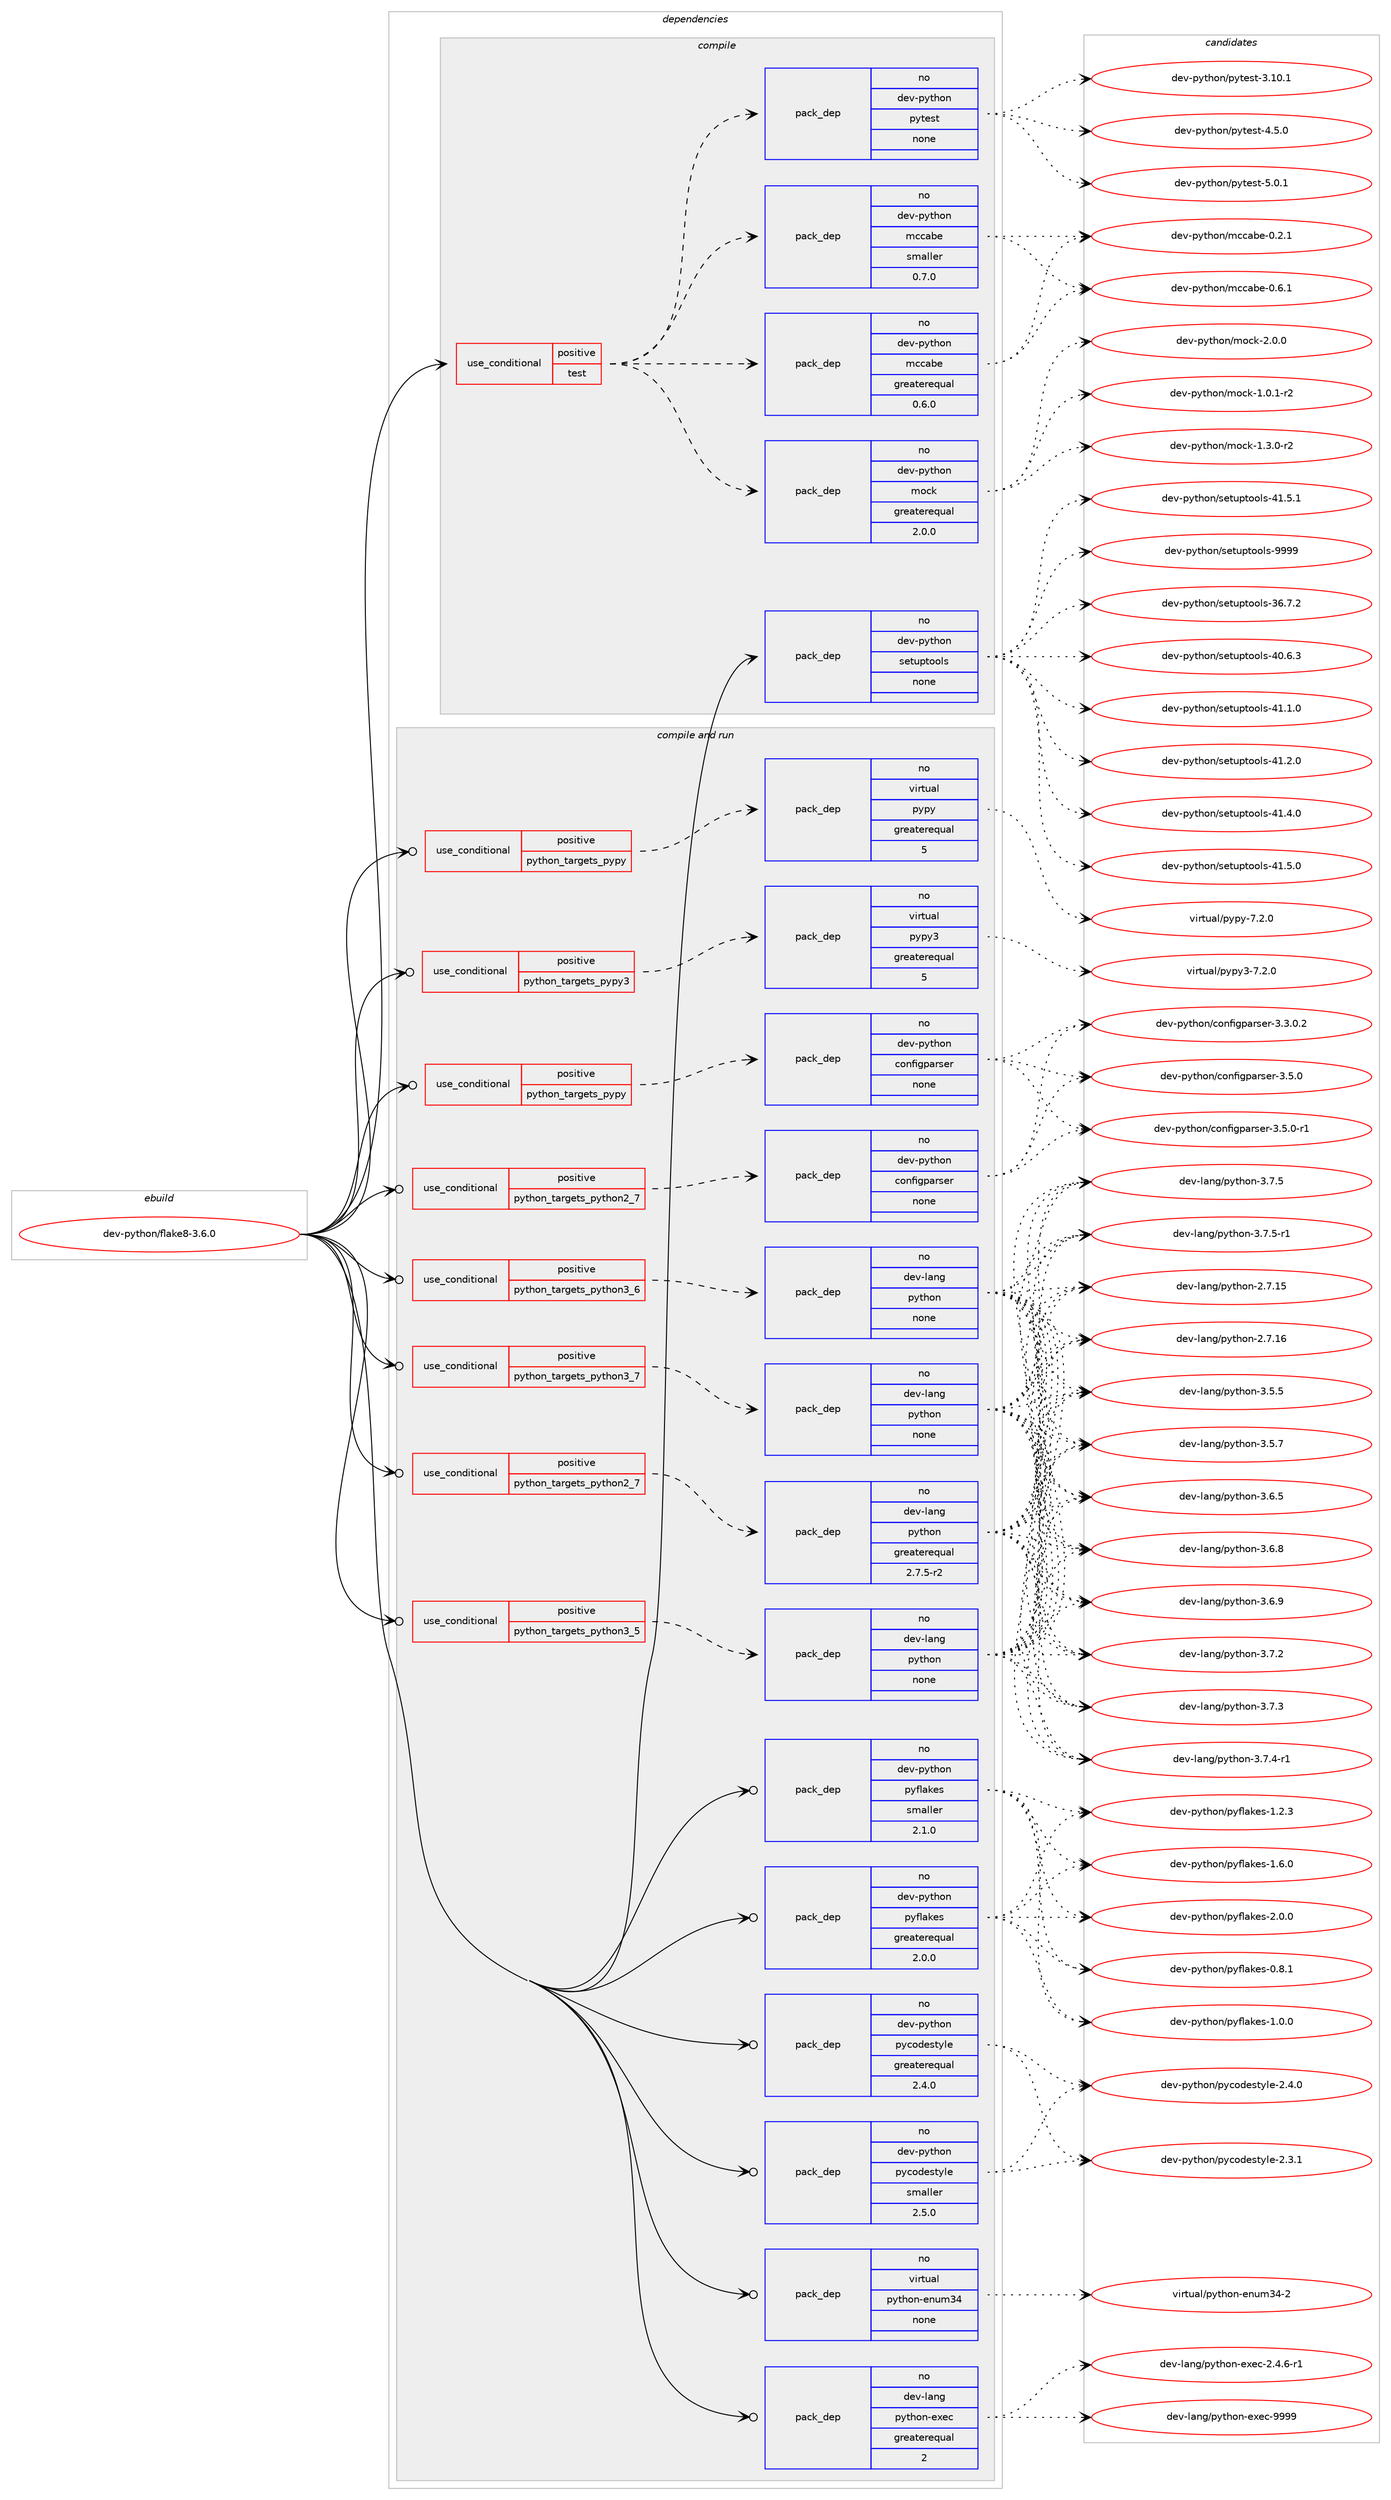 digraph prolog {

# *************
# Graph options
# *************

newrank=true;
concentrate=true;
compound=true;
graph [rankdir=LR,fontname=Helvetica,fontsize=10,ranksep=1.5];#, ranksep=2.5, nodesep=0.2];
edge  [arrowhead=vee];
node  [fontname=Helvetica,fontsize=10];

# **********
# The ebuild
# **********

subgraph cluster_leftcol {
color=gray;
rank=same;
label=<<i>ebuild</i>>;
id [label="dev-python/flake8-3.6.0", color=red, width=4, href="../dev-python/flake8-3.6.0.svg"];
}

# ****************
# The dependencies
# ****************

subgraph cluster_midcol {
color=gray;
label=<<i>dependencies</i>>;
subgraph cluster_compile {
fillcolor="#eeeeee";
style=filled;
label=<<i>compile</i>>;
subgraph cond139324 {
dependency604419 [label=<<TABLE BORDER="0" CELLBORDER="1" CELLSPACING="0" CELLPADDING="4"><TR><TD ROWSPAN="3" CELLPADDING="10">use_conditional</TD></TR><TR><TD>positive</TD></TR><TR><TD>test</TD></TR></TABLE>>, shape=none, color=red];
subgraph pack453298 {
dependency604420 [label=<<TABLE BORDER="0" CELLBORDER="1" CELLSPACING="0" CELLPADDING="4" WIDTH="220"><TR><TD ROWSPAN="6" CELLPADDING="30">pack_dep</TD></TR><TR><TD WIDTH="110">no</TD></TR><TR><TD>dev-python</TD></TR><TR><TD>mccabe</TD></TR><TR><TD>greaterequal</TD></TR><TR><TD>0.6.0</TD></TR></TABLE>>, shape=none, color=blue];
}
dependency604419:e -> dependency604420:w [weight=20,style="dashed",arrowhead="vee"];
subgraph pack453299 {
dependency604421 [label=<<TABLE BORDER="0" CELLBORDER="1" CELLSPACING="0" CELLPADDING="4" WIDTH="220"><TR><TD ROWSPAN="6" CELLPADDING="30">pack_dep</TD></TR><TR><TD WIDTH="110">no</TD></TR><TR><TD>dev-python</TD></TR><TR><TD>mccabe</TD></TR><TR><TD>smaller</TD></TR><TR><TD>0.7.0</TD></TR></TABLE>>, shape=none, color=blue];
}
dependency604419:e -> dependency604421:w [weight=20,style="dashed",arrowhead="vee"];
subgraph pack453300 {
dependency604422 [label=<<TABLE BORDER="0" CELLBORDER="1" CELLSPACING="0" CELLPADDING="4" WIDTH="220"><TR><TD ROWSPAN="6" CELLPADDING="30">pack_dep</TD></TR><TR><TD WIDTH="110">no</TD></TR><TR><TD>dev-python</TD></TR><TR><TD>pytest</TD></TR><TR><TD>none</TD></TR><TR><TD></TD></TR></TABLE>>, shape=none, color=blue];
}
dependency604419:e -> dependency604422:w [weight=20,style="dashed",arrowhead="vee"];
subgraph pack453301 {
dependency604423 [label=<<TABLE BORDER="0" CELLBORDER="1" CELLSPACING="0" CELLPADDING="4" WIDTH="220"><TR><TD ROWSPAN="6" CELLPADDING="30">pack_dep</TD></TR><TR><TD WIDTH="110">no</TD></TR><TR><TD>dev-python</TD></TR><TR><TD>mock</TD></TR><TR><TD>greaterequal</TD></TR><TR><TD>2.0.0</TD></TR></TABLE>>, shape=none, color=blue];
}
dependency604419:e -> dependency604423:w [weight=20,style="dashed",arrowhead="vee"];
}
id:e -> dependency604419:w [weight=20,style="solid",arrowhead="vee"];
subgraph pack453302 {
dependency604424 [label=<<TABLE BORDER="0" CELLBORDER="1" CELLSPACING="0" CELLPADDING="4" WIDTH="220"><TR><TD ROWSPAN="6" CELLPADDING="30">pack_dep</TD></TR><TR><TD WIDTH="110">no</TD></TR><TR><TD>dev-python</TD></TR><TR><TD>setuptools</TD></TR><TR><TD>none</TD></TR><TR><TD></TD></TR></TABLE>>, shape=none, color=blue];
}
id:e -> dependency604424:w [weight=20,style="solid",arrowhead="vee"];
}
subgraph cluster_compileandrun {
fillcolor="#eeeeee";
style=filled;
label=<<i>compile and run</i>>;
subgraph cond139325 {
dependency604425 [label=<<TABLE BORDER="0" CELLBORDER="1" CELLSPACING="0" CELLPADDING="4"><TR><TD ROWSPAN="3" CELLPADDING="10">use_conditional</TD></TR><TR><TD>positive</TD></TR><TR><TD>python_targets_pypy</TD></TR></TABLE>>, shape=none, color=red];
subgraph pack453303 {
dependency604426 [label=<<TABLE BORDER="0" CELLBORDER="1" CELLSPACING="0" CELLPADDING="4" WIDTH="220"><TR><TD ROWSPAN="6" CELLPADDING="30">pack_dep</TD></TR><TR><TD WIDTH="110">no</TD></TR><TR><TD>dev-python</TD></TR><TR><TD>configparser</TD></TR><TR><TD>none</TD></TR><TR><TD></TD></TR></TABLE>>, shape=none, color=blue];
}
dependency604425:e -> dependency604426:w [weight=20,style="dashed",arrowhead="vee"];
}
id:e -> dependency604425:w [weight=20,style="solid",arrowhead="odotvee"];
subgraph cond139326 {
dependency604427 [label=<<TABLE BORDER="0" CELLBORDER="1" CELLSPACING="0" CELLPADDING="4"><TR><TD ROWSPAN="3" CELLPADDING="10">use_conditional</TD></TR><TR><TD>positive</TD></TR><TR><TD>python_targets_pypy</TD></TR></TABLE>>, shape=none, color=red];
subgraph pack453304 {
dependency604428 [label=<<TABLE BORDER="0" CELLBORDER="1" CELLSPACING="0" CELLPADDING="4" WIDTH="220"><TR><TD ROWSPAN="6" CELLPADDING="30">pack_dep</TD></TR><TR><TD WIDTH="110">no</TD></TR><TR><TD>virtual</TD></TR><TR><TD>pypy</TD></TR><TR><TD>greaterequal</TD></TR><TR><TD>5</TD></TR></TABLE>>, shape=none, color=blue];
}
dependency604427:e -> dependency604428:w [weight=20,style="dashed",arrowhead="vee"];
}
id:e -> dependency604427:w [weight=20,style="solid",arrowhead="odotvee"];
subgraph cond139327 {
dependency604429 [label=<<TABLE BORDER="0" CELLBORDER="1" CELLSPACING="0" CELLPADDING="4"><TR><TD ROWSPAN="3" CELLPADDING="10">use_conditional</TD></TR><TR><TD>positive</TD></TR><TR><TD>python_targets_pypy3</TD></TR></TABLE>>, shape=none, color=red];
subgraph pack453305 {
dependency604430 [label=<<TABLE BORDER="0" CELLBORDER="1" CELLSPACING="0" CELLPADDING="4" WIDTH="220"><TR><TD ROWSPAN="6" CELLPADDING="30">pack_dep</TD></TR><TR><TD WIDTH="110">no</TD></TR><TR><TD>virtual</TD></TR><TR><TD>pypy3</TD></TR><TR><TD>greaterequal</TD></TR><TR><TD>5</TD></TR></TABLE>>, shape=none, color=blue];
}
dependency604429:e -> dependency604430:w [weight=20,style="dashed",arrowhead="vee"];
}
id:e -> dependency604429:w [weight=20,style="solid",arrowhead="odotvee"];
subgraph cond139328 {
dependency604431 [label=<<TABLE BORDER="0" CELLBORDER="1" CELLSPACING="0" CELLPADDING="4"><TR><TD ROWSPAN="3" CELLPADDING="10">use_conditional</TD></TR><TR><TD>positive</TD></TR><TR><TD>python_targets_python2_7</TD></TR></TABLE>>, shape=none, color=red];
subgraph pack453306 {
dependency604432 [label=<<TABLE BORDER="0" CELLBORDER="1" CELLSPACING="0" CELLPADDING="4" WIDTH="220"><TR><TD ROWSPAN="6" CELLPADDING="30">pack_dep</TD></TR><TR><TD WIDTH="110">no</TD></TR><TR><TD>dev-lang</TD></TR><TR><TD>python</TD></TR><TR><TD>greaterequal</TD></TR><TR><TD>2.7.5-r2</TD></TR></TABLE>>, shape=none, color=blue];
}
dependency604431:e -> dependency604432:w [weight=20,style="dashed",arrowhead="vee"];
}
id:e -> dependency604431:w [weight=20,style="solid",arrowhead="odotvee"];
subgraph cond139329 {
dependency604433 [label=<<TABLE BORDER="0" CELLBORDER="1" CELLSPACING="0" CELLPADDING="4"><TR><TD ROWSPAN="3" CELLPADDING="10">use_conditional</TD></TR><TR><TD>positive</TD></TR><TR><TD>python_targets_python2_7</TD></TR></TABLE>>, shape=none, color=red];
subgraph pack453307 {
dependency604434 [label=<<TABLE BORDER="0" CELLBORDER="1" CELLSPACING="0" CELLPADDING="4" WIDTH="220"><TR><TD ROWSPAN="6" CELLPADDING="30">pack_dep</TD></TR><TR><TD WIDTH="110">no</TD></TR><TR><TD>dev-python</TD></TR><TR><TD>configparser</TD></TR><TR><TD>none</TD></TR><TR><TD></TD></TR></TABLE>>, shape=none, color=blue];
}
dependency604433:e -> dependency604434:w [weight=20,style="dashed",arrowhead="vee"];
}
id:e -> dependency604433:w [weight=20,style="solid",arrowhead="odotvee"];
subgraph cond139330 {
dependency604435 [label=<<TABLE BORDER="0" CELLBORDER="1" CELLSPACING="0" CELLPADDING="4"><TR><TD ROWSPAN="3" CELLPADDING="10">use_conditional</TD></TR><TR><TD>positive</TD></TR><TR><TD>python_targets_python3_5</TD></TR></TABLE>>, shape=none, color=red];
subgraph pack453308 {
dependency604436 [label=<<TABLE BORDER="0" CELLBORDER="1" CELLSPACING="0" CELLPADDING="4" WIDTH="220"><TR><TD ROWSPAN="6" CELLPADDING="30">pack_dep</TD></TR><TR><TD WIDTH="110">no</TD></TR><TR><TD>dev-lang</TD></TR><TR><TD>python</TD></TR><TR><TD>none</TD></TR><TR><TD></TD></TR></TABLE>>, shape=none, color=blue];
}
dependency604435:e -> dependency604436:w [weight=20,style="dashed",arrowhead="vee"];
}
id:e -> dependency604435:w [weight=20,style="solid",arrowhead="odotvee"];
subgraph cond139331 {
dependency604437 [label=<<TABLE BORDER="0" CELLBORDER="1" CELLSPACING="0" CELLPADDING="4"><TR><TD ROWSPAN="3" CELLPADDING="10">use_conditional</TD></TR><TR><TD>positive</TD></TR><TR><TD>python_targets_python3_6</TD></TR></TABLE>>, shape=none, color=red];
subgraph pack453309 {
dependency604438 [label=<<TABLE BORDER="0" CELLBORDER="1" CELLSPACING="0" CELLPADDING="4" WIDTH="220"><TR><TD ROWSPAN="6" CELLPADDING="30">pack_dep</TD></TR><TR><TD WIDTH="110">no</TD></TR><TR><TD>dev-lang</TD></TR><TR><TD>python</TD></TR><TR><TD>none</TD></TR><TR><TD></TD></TR></TABLE>>, shape=none, color=blue];
}
dependency604437:e -> dependency604438:w [weight=20,style="dashed",arrowhead="vee"];
}
id:e -> dependency604437:w [weight=20,style="solid",arrowhead="odotvee"];
subgraph cond139332 {
dependency604439 [label=<<TABLE BORDER="0" CELLBORDER="1" CELLSPACING="0" CELLPADDING="4"><TR><TD ROWSPAN="3" CELLPADDING="10">use_conditional</TD></TR><TR><TD>positive</TD></TR><TR><TD>python_targets_python3_7</TD></TR></TABLE>>, shape=none, color=red];
subgraph pack453310 {
dependency604440 [label=<<TABLE BORDER="0" CELLBORDER="1" CELLSPACING="0" CELLPADDING="4" WIDTH="220"><TR><TD ROWSPAN="6" CELLPADDING="30">pack_dep</TD></TR><TR><TD WIDTH="110">no</TD></TR><TR><TD>dev-lang</TD></TR><TR><TD>python</TD></TR><TR><TD>none</TD></TR><TR><TD></TD></TR></TABLE>>, shape=none, color=blue];
}
dependency604439:e -> dependency604440:w [weight=20,style="dashed",arrowhead="vee"];
}
id:e -> dependency604439:w [weight=20,style="solid",arrowhead="odotvee"];
subgraph pack453311 {
dependency604441 [label=<<TABLE BORDER="0" CELLBORDER="1" CELLSPACING="0" CELLPADDING="4" WIDTH="220"><TR><TD ROWSPAN="6" CELLPADDING="30">pack_dep</TD></TR><TR><TD WIDTH="110">no</TD></TR><TR><TD>dev-lang</TD></TR><TR><TD>python-exec</TD></TR><TR><TD>greaterequal</TD></TR><TR><TD>2</TD></TR></TABLE>>, shape=none, color=blue];
}
id:e -> dependency604441:w [weight=20,style="solid",arrowhead="odotvee"];
subgraph pack453312 {
dependency604442 [label=<<TABLE BORDER="0" CELLBORDER="1" CELLSPACING="0" CELLPADDING="4" WIDTH="220"><TR><TD ROWSPAN="6" CELLPADDING="30">pack_dep</TD></TR><TR><TD WIDTH="110">no</TD></TR><TR><TD>dev-python</TD></TR><TR><TD>pycodestyle</TD></TR><TR><TD>greaterequal</TD></TR><TR><TD>2.4.0</TD></TR></TABLE>>, shape=none, color=blue];
}
id:e -> dependency604442:w [weight=20,style="solid",arrowhead="odotvee"];
subgraph pack453313 {
dependency604443 [label=<<TABLE BORDER="0" CELLBORDER="1" CELLSPACING="0" CELLPADDING="4" WIDTH="220"><TR><TD ROWSPAN="6" CELLPADDING="30">pack_dep</TD></TR><TR><TD WIDTH="110">no</TD></TR><TR><TD>dev-python</TD></TR><TR><TD>pycodestyle</TD></TR><TR><TD>smaller</TD></TR><TR><TD>2.5.0</TD></TR></TABLE>>, shape=none, color=blue];
}
id:e -> dependency604443:w [weight=20,style="solid",arrowhead="odotvee"];
subgraph pack453314 {
dependency604444 [label=<<TABLE BORDER="0" CELLBORDER="1" CELLSPACING="0" CELLPADDING="4" WIDTH="220"><TR><TD ROWSPAN="6" CELLPADDING="30">pack_dep</TD></TR><TR><TD WIDTH="110">no</TD></TR><TR><TD>dev-python</TD></TR><TR><TD>pyflakes</TD></TR><TR><TD>greaterequal</TD></TR><TR><TD>2.0.0</TD></TR></TABLE>>, shape=none, color=blue];
}
id:e -> dependency604444:w [weight=20,style="solid",arrowhead="odotvee"];
subgraph pack453315 {
dependency604445 [label=<<TABLE BORDER="0" CELLBORDER="1" CELLSPACING="0" CELLPADDING="4" WIDTH="220"><TR><TD ROWSPAN="6" CELLPADDING="30">pack_dep</TD></TR><TR><TD WIDTH="110">no</TD></TR><TR><TD>dev-python</TD></TR><TR><TD>pyflakes</TD></TR><TR><TD>smaller</TD></TR><TR><TD>2.1.0</TD></TR></TABLE>>, shape=none, color=blue];
}
id:e -> dependency604445:w [weight=20,style="solid",arrowhead="odotvee"];
subgraph pack453316 {
dependency604446 [label=<<TABLE BORDER="0" CELLBORDER="1" CELLSPACING="0" CELLPADDING="4" WIDTH="220"><TR><TD ROWSPAN="6" CELLPADDING="30">pack_dep</TD></TR><TR><TD WIDTH="110">no</TD></TR><TR><TD>virtual</TD></TR><TR><TD>python-enum34</TD></TR><TR><TD>none</TD></TR><TR><TD></TD></TR></TABLE>>, shape=none, color=blue];
}
id:e -> dependency604446:w [weight=20,style="solid",arrowhead="odotvee"];
}
subgraph cluster_run {
fillcolor="#eeeeee";
style=filled;
label=<<i>run</i>>;
}
}

# **************
# The candidates
# **************

subgraph cluster_choices {
rank=same;
color=gray;
label=<<i>candidates</i>>;

subgraph choice453298 {
color=black;
nodesep=1;
choice100101118451121211161041111104710999999798101454846504649 [label="dev-python/mccabe-0.2.1", color=red, width=4,href="../dev-python/mccabe-0.2.1.svg"];
choice100101118451121211161041111104710999999798101454846544649 [label="dev-python/mccabe-0.6.1", color=red, width=4,href="../dev-python/mccabe-0.6.1.svg"];
dependency604420:e -> choice100101118451121211161041111104710999999798101454846504649:w [style=dotted,weight="100"];
dependency604420:e -> choice100101118451121211161041111104710999999798101454846544649:w [style=dotted,weight="100"];
}
subgraph choice453299 {
color=black;
nodesep=1;
choice100101118451121211161041111104710999999798101454846504649 [label="dev-python/mccabe-0.2.1", color=red, width=4,href="../dev-python/mccabe-0.2.1.svg"];
choice100101118451121211161041111104710999999798101454846544649 [label="dev-python/mccabe-0.6.1", color=red, width=4,href="../dev-python/mccabe-0.6.1.svg"];
dependency604421:e -> choice100101118451121211161041111104710999999798101454846504649:w [style=dotted,weight="100"];
dependency604421:e -> choice100101118451121211161041111104710999999798101454846544649:w [style=dotted,weight="100"];
}
subgraph choice453300 {
color=black;
nodesep=1;
choice100101118451121211161041111104711212111610111511645514649484649 [label="dev-python/pytest-3.10.1", color=red, width=4,href="../dev-python/pytest-3.10.1.svg"];
choice1001011184511212111610411111047112121116101115116455246534648 [label="dev-python/pytest-4.5.0", color=red, width=4,href="../dev-python/pytest-4.5.0.svg"];
choice1001011184511212111610411111047112121116101115116455346484649 [label="dev-python/pytest-5.0.1", color=red, width=4,href="../dev-python/pytest-5.0.1.svg"];
dependency604422:e -> choice100101118451121211161041111104711212111610111511645514649484649:w [style=dotted,weight="100"];
dependency604422:e -> choice1001011184511212111610411111047112121116101115116455246534648:w [style=dotted,weight="100"];
dependency604422:e -> choice1001011184511212111610411111047112121116101115116455346484649:w [style=dotted,weight="100"];
}
subgraph choice453301 {
color=black;
nodesep=1;
choice1001011184511212111610411111047109111991074549464846494511450 [label="dev-python/mock-1.0.1-r2", color=red, width=4,href="../dev-python/mock-1.0.1-r2.svg"];
choice1001011184511212111610411111047109111991074549465146484511450 [label="dev-python/mock-1.3.0-r2", color=red, width=4,href="../dev-python/mock-1.3.0-r2.svg"];
choice100101118451121211161041111104710911199107455046484648 [label="dev-python/mock-2.0.0", color=red, width=4,href="../dev-python/mock-2.0.0.svg"];
dependency604423:e -> choice1001011184511212111610411111047109111991074549464846494511450:w [style=dotted,weight="100"];
dependency604423:e -> choice1001011184511212111610411111047109111991074549465146484511450:w [style=dotted,weight="100"];
dependency604423:e -> choice100101118451121211161041111104710911199107455046484648:w [style=dotted,weight="100"];
}
subgraph choice453302 {
color=black;
nodesep=1;
choice100101118451121211161041111104711510111611711211611111110811545515446554650 [label="dev-python/setuptools-36.7.2", color=red, width=4,href="../dev-python/setuptools-36.7.2.svg"];
choice100101118451121211161041111104711510111611711211611111110811545524846544651 [label="dev-python/setuptools-40.6.3", color=red, width=4,href="../dev-python/setuptools-40.6.3.svg"];
choice100101118451121211161041111104711510111611711211611111110811545524946494648 [label="dev-python/setuptools-41.1.0", color=red, width=4,href="../dev-python/setuptools-41.1.0.svg"];
choice100101118451121211161041111104711510111611711211611111110811545524946504648 [label="dev-python/setuptools-41.2.0", color=red, width=4,href="../dev-python/setuptools-41.2.0.svg"];
choice100101118451121211161041111104711510111611711211611111110811545524946524648 [label="dev-python/setuptools-41.4.0", color=red, width=4,href="../dev-python/setuptools-41.4.0.svg"];
choice100101118451121211161041111104711510111611711211611111110811545524946534648 [label="dev-python/setuptools-41.5.0", color=red, width=4,href="../dev-python/setuptools-41.5.0.svg"];
choice100101118451121211161041111104711510111611711211611111110811545524946534649 [label="dev-python/setuptools-41.5.1", color=red, width=4,href="../dev-python/setuptools-41.5.1.svg"];
choice10010111845112121116104111110471151011161171121161111111081154557575757 [label="dev-python/setuptools-9999", color=red, width=4,href="../dev-python/setuptools-9999.svg"];
dependency604424:e -> choice100101118451121211161041111104711510111611711211611111110811545515446554650:w [style=dotted,weight="100"];
dependency604424:e -> choice100101118451121211161041111104711510111611711211611111110811545524846544651:w [style=dotted,weight="100"];
dependency604424:e -> choice100101118451121211161041111104711510111611711211611111110811545524946494648:w [style=dotted,weight="100"];
dependency604424:e -> choice100101118451121211161041111104711510111611711211611111110811545524946504648:w [style=dotted,weight="100"];
dependency604424:e -> choice100101118451121211161041111104711510111611711211611111110811545524946524648:w [style=dotted,weight="100"];
dependency604424:e -> choice100101118451121211161041111104711510111611711211611111110811545524946534648:w [style=dotted,weight="100"];
dependency604424:e -> choice100101118451121211161041111104711510111611711211611111110811545524946534649:w [style=dotted,weight="100"];
dependency604424:e -> choice10010111845112121116104111110471151011161171121161111111081154557575757:w [style=dotted,weight="100"];
}
subgraph choice453303 {
color=black;
nodesep=1;
choice100101118451121211161041111104799111110102105103112971141151011144551465146484650 [label="dev-python/configparser-3.3.0.2", color=red, width=4,href="../dev-python/configparser-3.3.0.2.svg"];
choice10010111845112121116104111110479911111010210510311297114115101114455146534648 [label="dev-python/configparser-3.5.0", color=red, width=4,href="../dev-python/configparser-3.5.0.svg"];
choice100101118451121211161041111104799111110102105103112971141151011144551465346484511449 [label="dev-python/configparser-3.5.0-r1", color=red, width=4,href="../dev-python/configparser-3.5.0-r1.svg"];
dependency604426:e -> choice100101118451121211161041111104799111110102105103112971141151011144551465146484650:w [style=dotted,weight="100"];
dependency604426:e -> choice10010111845112121116104111110479911111010210510311297114115101114455146534648:w [style=dotted,weight="100"];
dependency604426:e -> choice100101118451121211161041111104799111110102105103112971141151011144551465346484511449:w [style=dotted,weight="100"];
}
subgraph choice453304 {
color=black;
nodesep=1;
choice1181051141161179710847112121112121455546504648 [label="virtual/pypy-7.2.0", color=red, width=4,href="../virtual/pypy-7.2.0.svg"];
dependency604428:e -> choice1181051141161179710847112121112121455546504648:w [style=dotted,weight="100"];
}
subgraph choice453305 {
color=black;
nodesep=1;
choice118105114116117971084711212111212151455546504648 [label="virtual/pypy3-7.2.0", color=red, width=4,href="../virtual/pypy3-7.2.0.svg"];
dependency604430:e -> choice118105114116117971084711212111212151455546504648:w [style=dotted,weight="100"];
}
subgraph choice453306 {
color=black;
nodesep=1;
choice10010111845108971101034711212111610411111045504655464953 [label="dev-lang/python-2.7.15", color=red, width=4,href="../dev-lang/python-2.7.15.svg"];
choice10010111845108971101034711212111610411111045504655464954 [label="dev-lang/python-2.7.16", color=red, width=4,href="../dev-lang/python-2.7.16.svg"];
choice100101118451089711010347112121116104111110455146534653 [label="dev-lang/python-3.5.5", color=red, width=4,href="../dev-lang/python-3.5.5.svg"];
choice100101118451089711010347112121116104111110455146534655 [label="dev-lang/python-3.5.7", color=red, width=4,href="../dev-lang/python-3.5.7.svg"];
choice100101118451089711010347112121116104111110455146544653 [label="dev-lang/python-3.6.5", color=red, width=4,href="../dev-lang/python-3.6.5.svg"];
choice100101118451089711010347112121116104111110455146544656 [label="dev-lang/python-3.6.8", color=red, width=4,href="../dev-lang/python-3.6.8.svg"];
choice100101118451089711010347112121116104111110455146544657 [label="dev-lang/python-3.6.9", color=red, width=4,href="../dev-lang/python-3.6.9.svg"];
choice100101118451089711010347112121116104111110455146554650 [label="dev-lang/python-3.7.2", color=red, width=4,href="../dev-lang/python-3.7.2.svg"];
choice100101118451089711010347112121116104111110455146554651 [label="dev-lang/python-3.7.3", color=red, width=4,href="../dev-lang/python-3.7.3.svg"];
choice1001011184510897110103471121211161041111104551465546524511449 [label="dev-lang/python-3.7.4-r1", color=red, width=4,href="../dev-lang/python-3.7.4-r1.svg"];
choice100101118451089711010347112121116104111110455146554653 [label="dev-lang/python-3.7.5", color=red, width=4,href="../dev-lang/python-3.7.5.svg"];
choice1001011184510897110103471121211161041111104551465546534511449 [label="dev-lang/python-3.7.5-r1", color=red, width=4,href="../dev-lang/python-3.7.5-r1.svg"];
dependency604432:e -> choice10010111845108971101034711212111610411111045504655464953:w [style=dotted,weight="100"];
dependency604432:e -> choice10010111845108971101034711212111610411111045504655464954:w [style=dotted,weight="100"];
dependency604432:e -> choice100101118451089711010347112121116104111110455146534653:w [style=dotted,weight="100"];
dependency604432:e -> choice100101118451089711010347112121116104111110455146534655:w [style=dotted,weight="100"];
dependency604432:e -> choice100101118451089711010347112121116104111110455146544653:w [style=dotted,weight="100"];
dependency604432:e -> choice100101118451089711010347112121116104111110455146544656:w [style=dotted,weight="100"];
dependency604432:e -> choice100101118451089711010347112121116104111110455146544657:w [style=dotted,weight="100"];
dependency604432:e -> choice100101118451089711010347112121116104111110455146554650:w [style=dotted,weight="100"];
dependency604432:e -> choice100101118451089711010347112121116104111110455146554651:w [style=dotted,weight="100"];
dependency604432:e -> choice1001011184510897110103471121211161041111104551465546524511449:w [style=dotted,weight="100"];
dependency604432:e -> choice100101118451089711010347112121116104111110455146554653:w [style=dotted,weight="100"];
dependency604432:e -> choice1001011184510897110103471121211161041111104551465546534511449:w [style=dotted,weight="100"];
}
subgraph choice453307 {
color=black;
nodesep=1;
choice100101118451121211161041111104799111110102105103112971141151011144551465146484650 [label="dev-python/configparser-3.3.0.2", color=red, width=4,href="../dev-python/configparser-3.3.0.2.svg"];
choice10010111845112121116104111110479911111010210510311297114115101114455146534648 [label="dev-python/configparser-3.5.0", color=red, width=4,href="../dev-python/configparser-3.5.0.svg"];
choice100101118451121211161041111104799111110102105103112971141151011144551465346484511449 [label="dev-python/configparser-3.5.0-r1", color=red, width=4,href="../dev-python/configparser-3.5.0-r1.svg"];
dependency604434:e -> choice100101118451121211161041111104799111110102105103112971141151011144551465146484650:w [style=dotted,weight="100"];
dependency604434:e -> choice10010111845112121116104111110479911111010210510311297114115101114455146534648:w [style=dotted,weight="100"];
dependency604434:e -> choice100101118451121211161041111104799111110102105103112971141151011144551465346484511449:w [style=dotted,weight="100"];
}
subgraph choice453308 {
color=black;
nodesep=1;
choice10010111845108971101034711212111610411111045504655464953 [label="dev-lang/python-2.7.15", color=red, width=4,href="../dev-lang/python-2.7.15.svg"];
choice10010111845108971101034711212111610411111045504655464954 [label="dev-lang/python-2.7.16", color=red, width=4,href="../dev-lang/python-2.7.16.svg"];
choice100101118451089711010347112121116104111110455146534653 [label="dev-lang/python-3.5.5", color=red, width=4,href="../dev-lang/python-3.5.5.svg"];
choice100101118451089711010347112121116104111110455146534655 [label="dev-lang/python-3.5.7", color=red, width=4,href="../dev-lang/python-3.5.7.svg"];
choice100101118451089711010347112121116104111110455146544653 [label="dev-lang/python-3.6.5", color=red, width=4,href="../dev-lang/python-3.6.5.svg"];
choice100101118451089711010347112121116104111110455146544656 [label="dev-lang/python-3.6.8", color=red, width=4,href="../dev-lang/python-3.6.8.svg"];
choice100101118451089711010347112121116104111110455146544657 [label="dev-lang/python-3.6.9", color=red, width=4,href="../dev-lang/python-3.6.9.svg"];
choice100101118451089711010347112121116104111110455146554650 [label="dev-lang/python-3.7.2", color=red, width=4,href="../dev-lang/python-3.7.2.svg"];
choice100101118451089711010347112121116104111110455146554651 [label="dev-lang/python-3.7.3", color=red, width=4,href="../dev-lang/python-3.7.3.svg"];
choice1001011184510897110103471121211161041111104551465546524511449 [label="dev-lang/python-3.7.4-r1", color=red, width=4,href="../dev-lang/python-3.7.4-r1.svg"];
choice100101118451089711010347112121116104111110455146554653 [label="dev-lang/python-3.7.5", color=red, width=4,href="../dev-lang/python-3.7.5.svg"];
choice1001011184510897110103471121211161041111104551465546534511449 [label="dev-lang/python-3.7.5-r1", color=red, width=4,href="../dev-lang/python-3.7.5-r1.svg"];
dependency604436:e -> choice10010111845108971101034711212111610411111045504655464953:w [style=dotted,weight="100"];
dependency604436:e -> choice10010111845108971101034711212111610411111045504655464954:w [style=dotted,weight="100"];
dependency604436:e -> choice100101118451089711010347112121116104111110455146534653:w [style=dotted,weight="100"];
dependency604436:e -> choice100101118451089711010347112121116104111110455146534655:w [style=dotted,weight="100"];
dependency604436:e -> choice100101118451089711010347112121116104111110455146544653:w [style=dotted,weight="100"];
dependency604436:e -> choice100101118451089711010347112121116104111110455146544656:w [style=dotted,weight="100"];
dependency604436:e -> choice100101118451089711010347112121116104111110455146544657:w [style=dotted,weight="100"];
dependency604436:e -> choice100101118451089711010347112121116104111110455146554650:w [style=dotted,weight="100"];
dependency604436:e -> choice100101118451089711010347112121116104111110455146554651:w [style=dotted,weight="100"];
dependency604436:e -> choice1001011184510897110103471121211161041111104551465546524511449:w [style=dotted,weight="100"];
dependency604436:e -> choice100101118451089711010347112121116104111110455146554653:w [style=dotted,weight="100"];
dependency604436:e -> choice1001011184510897110103471121211161041111104551465546534511449:w [style=dotted,weight="100"];
}
subgraph choice453309 {
color=black;
nodesep=1;
choice10010111845108971101034711212111610411111045504655464953 [label="dev-lang/python-2.7.15", color=red, width=4,href="../dev-lang/python-2.7.15.svg"];
choice10010111845108971101034711212111610411111045504655464954 [label="dev-lang/python-2.7.16", color=red, width=4,href="../dev-lang/python-2.7.16.svg"];
choice100101118451089711010347112121116104111110455146534653 [label="dev-lang/python-3.5.5", color=red, width=4,href="../dev-lang/python-3.5.5.svg"];
choice100101118451089711010347112121116104111110455146534655 [label="dev-lang/python-3.5.7", color=red, width=4,href="../dev-lang/python-3.5.7.svg"];
choice100101118451089711010347112121116104111110455146544653 [label="dev-lang/python-3.6.5", color=red, width=4,href="../dev-lang/python-3.6.5.svg"];
choice100101118451089711010347112121116104111110455146544656 [label="dev-lang/python-3.6.8", color=red, width=4,href="../dev-lang/python-3.6.8.svg"];
choice100101118451089711010347112121116104111110455146544657 [label="dev-lang/python-3.6.9", color=red, width=4,href="../dev-lang/python-3.6.9.svg"];
choice100101118451089711010347112121116104111110455146554650 [label="dev-lang/python-3.7.2", color=red, width=4,href="../dev-lang/python-3.7.2.svg"];
choice100101118451089711010347112121116104111110455146554651 [label="dev-lang/python-3.7.3", color=red, width=4,href="../dev-lang/python-3.7.3.svg"];
choice1001011184510897110103471121211161041111104551465546524511449 [label="dev-lang/python-3.7.4-r1", color=red, width=4,href="../dev-lang/python-3.7.4-r1.svg"];
choice100101118451089711010347112121116104111110455146554653 [label="dev-lang/python-3.7.5", color=red, width=4,href="../dev-lang/python-3.7.5.svg"];
choice1001011184510897110103471121211161041111104551465546534511449 [label="dev-lang/python-3.7.5-r1", color=red, width=4,href="../dev-lang/python-3.7.5-r1.svg"];
dependency604438:e -> choice10010111845108971101034711212111610411111045504655464953:w [style=dotted,weight="100"];
dependency604438:e -> choice10010111845108971101034711212111610411111045504655464954:w [style=dotted,weight="100"];
dependency604438:e -> choice100101118451089711010347112121116104111110455146534653:w [style=dotted,weight="100"];
dependency604438:e -> choice100101118451089711010347112121116104111110455146534655:w [style=dotted,weight="100"];
dependency604438:e -> choice100101118451089711010347112121116104111110455146544653:w [style=dotted,weight="100"];
dependency604438:e -> choice100101118451089711010347112121116104111110455146544656:w [style=dotted,weight="100"];
dependency604438:e -> choice100101118451089711010347112121116104111110455146544657:w [style=dotted,weight="100"];
dependency604438:e -> choice100101118451089711010347112121116104111110455146554650:w [style=dotted,weight="100"];
dependency604438:e -> choice100101118451089711010347112121116104111110455146554651:w [style=dotted,weight="100"];
dependency604438:e -> choice1001011184510897110103471121211161041111104551465546524511449:w [style=dotted,weight="100"];
dependency604438:e -> choice100101118451089711010347112121116104111110455146554653:w [style=dotted,weight="100"];
dependency604438:e -> choice1001011184510897110103471121211161041111104551465546534511449:w [style=dotted,weight="100"];
}
subgraph choice453310 {
color=black;
nodesep=1;
choice10010111845108971101034711212111610411111045504655464953 [label="dev-lang/python-2.7.15", color=red, width=4,href="../dev-lang/python-2.7.15.svg"];
choice10010111845108971101034711212111610411111045504655464954 [label="dev-lang/python-2.7.16", color=red, width=4,href="../dev-lang/python-2.7.16.svg"];
choice100101118451089711010347112121116104111110455146534653 [label="dev-lang/python-3.5.5", color=red, width=4,href="../dev-lang/python-3.5.5.svg"];
choice100101118451089711010347112121116104111110455146534655 [label="dev-lang/python-3.5.7", color=red, width=4,href="../dev-lang/python-3.5.7.svg"];
choice100101118451089711010347112121116104111110455146544653 [label="dev-lang/python-3.6.5", color=red, width=4,href="../dev-lang/python-3.6.5.svg"];
choice100101118451089711010347112121116104111110455146544656 [label="dev-lang/python-3.6.8", color=red, width=4,href="../dev-lang/python-3.6.8.svg"];
choice100101118451089711010347112121116104111110455146544657 [label="dev-lang/python-3.6.9", color=red, width=4,href="../dev-lang/python-3.6.9.svg"];
choice100101118451089711010347112121116104111110455146554650 [label="dev-lang/python-3.7.2", color=red, width=4,href="../dev-lang/python-3.7.2.svg"];
choice100101118451089711010347112121116104111110455146554651 [label="dev-lang/python-3.7.3", color=red, width=4,href="../dev-lang/python-3.7.3.svg"];
choice1001011184510897110103471121211161041111104551465546524511449 [label="dev-lang/python-3.7.4-r1", color=red, width=4,href="../dev-lang/python-3.7.4-r1.svg"];
choice100101118451089711010347112121116104111110455146554653 [label="dev-lang/python-3.7.5", color=red, width=4,href="../dev-lang/python-3.7.5.svg"];
choice1001011184510897110103471121211161041111104551465546534511449 [label="dev-lang/python-3.7.5-r1", color=red, width=4,href="../dev-lang/python-3.7.5-r1.svg"];
dependency604440:e -> choice10010111845108971101034711212111610411111045504655464953:w [style=dotted,weight="100"];
dependency604440:e -> choice10010111845108971101034711212111610411111045504655464954:w [style=dotted,weight="100"];
dependency604440:e -> choice100101118451089711010347112121116104111110455146534653:w [style=dotted,weight="100"];
dependency604440:e -> choice100101118451089711010347112121116104111110455146534655:w [style=dotted,weight="100"];
dependency604440:e -> choice100101118451089711010347112121116104111110455146544653:w [style=dotted,weight="100"];
dependency604440:e -> choice100101118451089711010347112121116104111110455146544656:w [style=dotted,weight="100"];
dependency604440:e -> choice100101118451089711010347112121116104111110455146544657:w [style=dotted,weight="100"];
dependency604440:e -> choice100101118451089711010347112121116104111110455146554650:w [style=dotted,weight="100"];
dependency604440:e -> choice100101118451089711010347112121116104111110455146554651:w [style=dotted,weight="100"];
dependency604440:e -> choice1001011184510897110103471121211161041111104551465546524511449:w [style=dotted,weight="100"];
dependency604440:e -> choice100101118451089711010347112121116104111110455146554653:w [style=dotted,weight="100"];
dependency604440:e -> choice1001011184510897110103471121211161041111104551465546534511449:w [style=dotted,weight="100"];
}
subgraph choice453311 {
color=black;
nodesep=1;
choice10010111845108971101034711212111610411111045101120101994550465246544511449 [label="dev-lang/python-exec-2.4.6-r1", color=red, width=4,href="../dev-lang/python-exec-2.4.6-r1.svg"];
choice10010111845108971101034711212111610411111045101120101994557575757 [label="dev-lang/python-exec-9999", color=red, width=4,href="../dev-lang/python-exec-9999.svg"];
dependency604441:e -> choice10010111845108971101034711212111610411111045101120101994550465246544511449:w [style=dotted,weight="100"];
dependency604441:e -> choice10010111845108971101034711212111610411111045101120101994557575757:w [style=dotted,weight="100"];
}
subgraph choice453312 {
color=black;
nodesep=1;
choice100101118451121211161041111104711212199111100101115116121108101455046514649 [label="dev-python/pycodestyle-2.3.1", color=red, width=4,href="../dev-python/pycodestyle-2.3.1.svg"];
choice100101118451121211161041111104711212199111100101115116121108101455046524648 [label="dev-python/pycodestyle-2.4.0", color=red, width=4,href="../dev-python/pycodestyle-2.4.0.svg"];
dependency604442:e -> choice100101118451121211161041111104711212199111100101115116121108101455046514649:w [style=dotted,weight="100"];
dependency604442:e -> choice100101118451121211161041111104711212199111100101115116121108101455046524648:w [style=dotted,weight="100"];
}
subgraph choice453313 {
color=black;
nodesep=1;
choice100101118451121211161041111104711212199111100101115116121108101455046514649 [label="dev-python/pycodestyle-2.3.1", color=red, width=4,href="../dev-python/pycodestyle-2.3.1.svg"];
choice100101118451121211161041111104711212199111100101115116121108101455046524648 [label="dev-python/pycodestyle-2.4.0", color=red, width=4,href="../dev-python/pycodestyle-2.4.0.svg"];
dependency604443:e -> choice100101118451121211161041111104711212199111100101115116121108101455046514649:w [style=dotted,weight="100"];
dependency604443:e -> choice100101118451121211161041111104711212199111100101115116121108101455046524648:w [style=dotted,weight="100"];
}
subgraph choice453314 {
color=black;
nodesep=1;
choice100101118451121211161041111104711212110210897107101115454846564649 [label="dev-python/pyflakes-0.8.1", color=red, width=4,href="../dev-python/pyflakes-0.8.1.svg"];
choice100101118451121211161041111104711212110210897107101115454946484648 [label="dev-python/pyflakes-1.0.0", color=red, width=4,href="../dev-python/pyflakes-1.0.0.svg"];
choice100101118451121211161041111104711212110210897107101115454946504651 [label="dev-python/pyflakes-1.2.3", color=red, width=4,href="../dev-python/pyflakes-1.2.3.svg"];
choice100101118451121211161041111104711212110210897107101115454946544648 [label="dev-python/pyflakes-1.6.0", color=red, width=4,href="../dev-python/pyflakes-1.6.0.svg"];
choice100101118451121211161041111104711212110210897107101115455046484648 [label="dev-python/pyflakes-2.0.0", color=red, width=4,href="../dev-python/pyflakes-2.0.0.svg"];
dependency604444:e -> choice100101118451121211161041111104711212110210897107101115454846564649:w [style=dotted,weight="100"];
dependency604444:e -> choice100101118451121211161041111104711212110210897107101115454946484648:w [style=dotted,weight="100"];
dependency604444:e -> choice100101118451121211161041111104711212110210897107101115454946504651:w [style=dotted,weight="100"];
dependency604444:e -> choice100101118451121211161041111104711212110210897107101115454946544648:w [style=dotted,weight="100"];
dependency604444:e -> choice100101118451121211161041111104711212110210897107101115455046484648:w [style=dotted,weight="100"];
}
subgraph choice453315 {
color=black;
nodesep=1;
choice100101118451121211161041111104711212110210897107101115454846564649 [label="dev-python/pyflakes-0.8.1", color=red, width=4,href="../dev-python/pyflakes-0.8.1.svg"];
choice100101118451121211161041111104711212110210897107101115454946484648 [label="dev-python/pyflakes-1.0.0", color=red, width=4,href="../dev-python/pyflakes-1.0.0.svg"];
choice100101118451121211161041111104711212110210897107101115454946504651 [label="dev-python/pyflakes-1.2.3", color=red, width=4,href="../dev-python/pyflakes-1.2.3.svg"];
choice100101118451121211161041111104711212110210897107101115454946544648 [label="dev-python/pyflakes-1.6.0", color=red, width=4,href="../dev-python/pyflakes-1.6.0.svg"];
choice100101118451121211161041111104711212110210897107101115455046484648 [label="dev-python/pyflakes-2.0.0", color=red, width=4,href="../dev-python/pyflakes-2.0.0.svg"];
dependency604445:e -> choice100101118451121211161041111104711212110210897107101115454846564649:w [style=dotted,weight="100"];
dependency604445:e -> choice100101118451121211161041111104711212110210897107101115454946484648:w [style=dotted,weight="100"];
dependency604445:e -> choice100101118451121211161041111104711212110210897107101115454946504651:w [style=dotted,weight="100"];
dependency604445:e -> choice100101118451121211161041111104711212110210897107101115454946544648:w [style=dotted,weight="100"];
dependency604445:e -> choice100101118451121211161041111104711212110210897107101115455046484648:w [style=dotted,weight="100"];
}
subgraph choice453316 {
color=black;
nodesep=1;
choice11810511411611797108471121211161041111104510111011710951524550 [label="virtual/python-enum34-2", color=red, width=4,href="../virtual/python-enum34-2.svg"];
dependency604446:e -> choice11810511411611797108471121211161041111104510111011710951524550:w [style=dotted,weight="100"];
}
}

}
